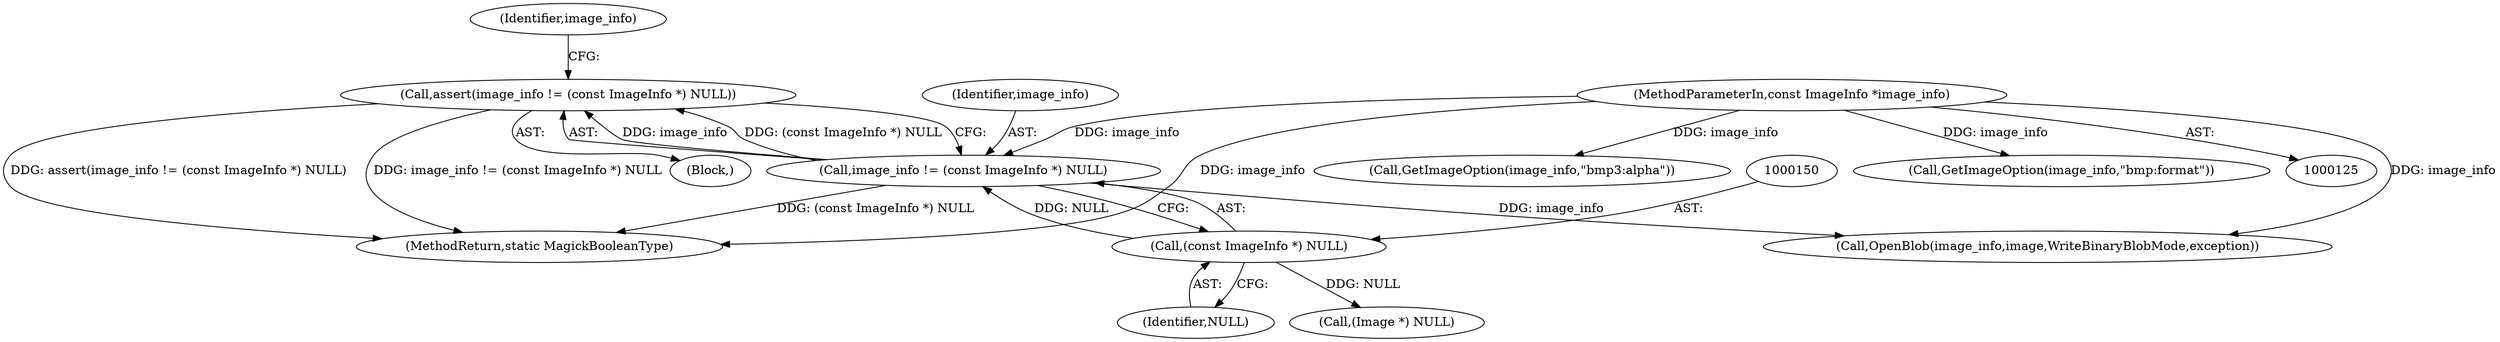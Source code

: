 digraph "0_ImageMagick_4cc6ec8a4197d4c008577127736bf7985d632323@API" {
"1000146" [label="(Call,assert(image_info != (const ImageInfo *) NULL))"];
"1000147" [label="(Call,image_info != (const ImageInfo *) NULL)"];
"1000126" [label="(MethodParameterIn,const ImageInfo *image_info)"];
"1000149" [label="(Call,(const ImageInfo *) NULL)"];
"1000151" [label="(Identifier,NULL)"];
"1000146" [label="(Call,assert(image_info != (const ImageInfo *) NULL))"];
"1000155" [label="(Identifier,image_info)"];
"1000199" [label="(Call,OpenBlob(image_info,image,WriteBinaryBlobMode,exception))"];
"1000551" [label="(Call,GetImageOption(image_info,\"bmp3:alpha\"))"];
"1000148" [label="(Identifier,image_info)"];
"1000129" [label="(Block,)"];
"1002596" [label="(MethodReturn,static MagickBooleanType)"];
"1000149" [label="(Call,(const ImageInfo *) NULL)"];
"1000126" [label="(MethodParameterIn,const ImageInfo *image_info)"];
"1000238" [label="(Call,GetImageOption(image_info,\"bmp:format\"))"];
"1000161" [label="(Call,(Image *) NULL)"];
"1000147" [label="(Call,image_info != (const ImageInfo *) NULL)"];
"1000146" -> "1000129"  [label="AST: "];
"1000146" -> "1000147"  [label="CFG: "];
"1000147" -> "1000146"  [label="AST: "];
"1000155" -> "1000146"  [label="CFG: "];
"1000146" -> "1002596"  [label="DDG: assert(image_info != (const ImageInfo *) NULL)"];
"1000146" -> "1002596"  [label="DDG: image_info != (const ImageInfo *) NULL"];
"1000147" -> "1000146"  [label="DDG: image_info"];
"1000147" -> "1000146"  [label="DDG: (const ImageInfo *) NULL"];
"1000147" -> "1000149"  [label="CFG: "];
"1000148" -> "1000147"  [label="AST: "];
"1000149" -> "1000147"  [label="AST: "];
"1000147" -> "1002596"  [label="DDG: (const ImageInfo *) NULL"];
"1000126" -> "1000147"  [label="DDG: image_info"];
"1000149" -> "1000147"  [label="DDG: NULL"];
"1000147" -> "1000199"  [label="DDG: image_info"];
"1000126" -> "1000125"  [label="AST: "];
"1000126" -> "1002596"  [label="DDG: image_info"];
"1000126" -> "1000199"  [label="DDG: image_info"];
"1000126" -> "1000238"  [label="DDG: image_info"];
"1000126" -> "1000551"  [label="DDG: image_info"];
"1000149" -> "1000151"  [label="CFG: "];
"1000150" -> "1000149"  [label="AST: "];
"1000151" -> "1000149"  [label="AST: "];
"1000149" -> "1000161"  [label="DDG: NULL"];
}
